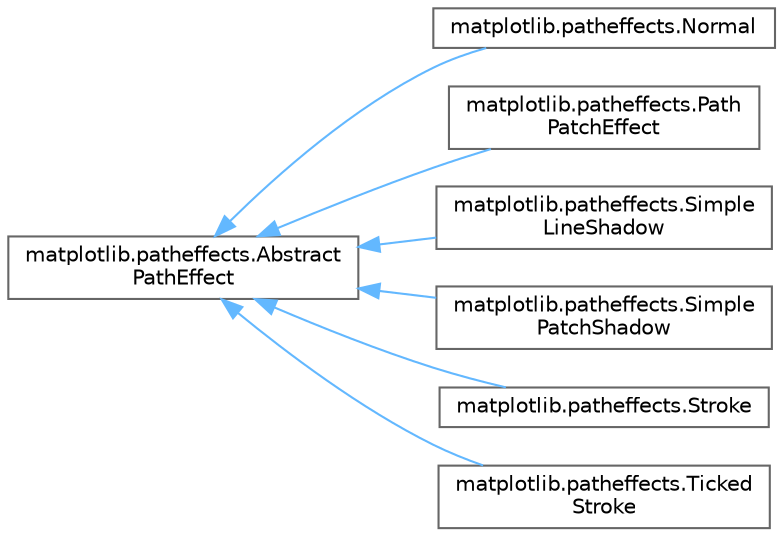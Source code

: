 digraph "Graphical Class Hierarchy"
{
 // LATEX_PDF_SIZE
  bgcolor="transparent";
  edge [fontname=Helvetica,fontsize=10,labelfontname=Helvetica,labelfontsize=10];
  node [fontname=Helvetica,fontsize=10,shape=box,height=0.2,width=0.4];
  rankdir="LR";
  Node0 [id="Node000000",label="matplotlib.patheffects.Abstract\lPathEffect",height=0.2,width=0.4,color="grey40", fillcolor="white", style="filled",URL="$d0/d4f/classmatplotlib_1_1patheffects_1_1AbstractPathEffect.html",tooltip=" "];
  Node0 -> Node1 [id="edge3780_Node000000_Node000001",dir="back",color="steelblue1",style="solid",tooltip=" "];
  Node1 [id="Node000001",label="matplotlib.patheffects.Normal",height=0.2,width=0.4,color="grey40", fillcolor="white", style="filled",URL="$dc/d21/classmatplotlib_1_1patheffects_1_1Normal.html",tooltip=" "];
  Node0 -> Node2 [id="edge3781_Node000000_Node000002",dir="back",color="steelblue1",style="solid",tooltip=" "];
  Node2 [id="Node000002",label="matplotlib.patheffects.Path\lPatchEffect",height=0.2,width=0.4,color="grey40", fillcolor="white", style="filled",URL="$dc/dfc/classmatplotlib_1_1patheffects_1_1PathPatchEffect.html",tooltip=" "];
  Node0 -> Node3 [id="edge3782_Node000000_Node000003",dir="back",color="steelblue1",style="solid",tooltip=" "];
  Node3 [id="Node000003",label="matplotlib.patheffects.Simple\lLineShadow",height=0.2,width=0.4,color="grey40", fillcolor="white", style="filled",URL="$d6/d8f/classmatplotlib_1_1patheffects_1_1SimpleLineShadow.html",tooltip=" "];
  Node0 -> Node4 [id="edge3783_Node000000_Node000004",dir="back",color="steelblue1",style="solid",tooltip=" "];
  Node4 [id="Node000004",label="matplotlib.patheffects.Simple\lPatchShadow",height=0.2,width=0.4,color="grey40", fillcolor="white", style="filled",URL="$d6/d45/classmatplotlib_1_1patheffects_1_1SimplePatchShadow.html",tooltip=" "];
  Node0 -> Node5 [id="edge3784_Node000000_Node000005",dir="back",color="steelblue1",style="solid",tooltip=" "];
  Node5 [id="Node000005",label="matplotlib.patheffects.Stroke",height=0.2,width=0.4,color="grey40", fillcolor="white", style="filled",URL="$d1/df5/classmatplotlib_1_1patheffects_1_1Stroke.html",tooltip=" "];
  Node0 -> Node6 [id="edge3785_Node000000_Node000006",dir="back",color="steelblue1",style="solid",tooltip=" "];
  Node6 [id="Node000006",label="matplotlib.patheffects.Ticked\lStroke",height=0.2,width=0.4,color="grey40", fillcolor="white", style="filled",URL="$df/dcb/classmatplotlib_1_1patheffects_1_1TickedStroke.html",tooltip=" "];
}
